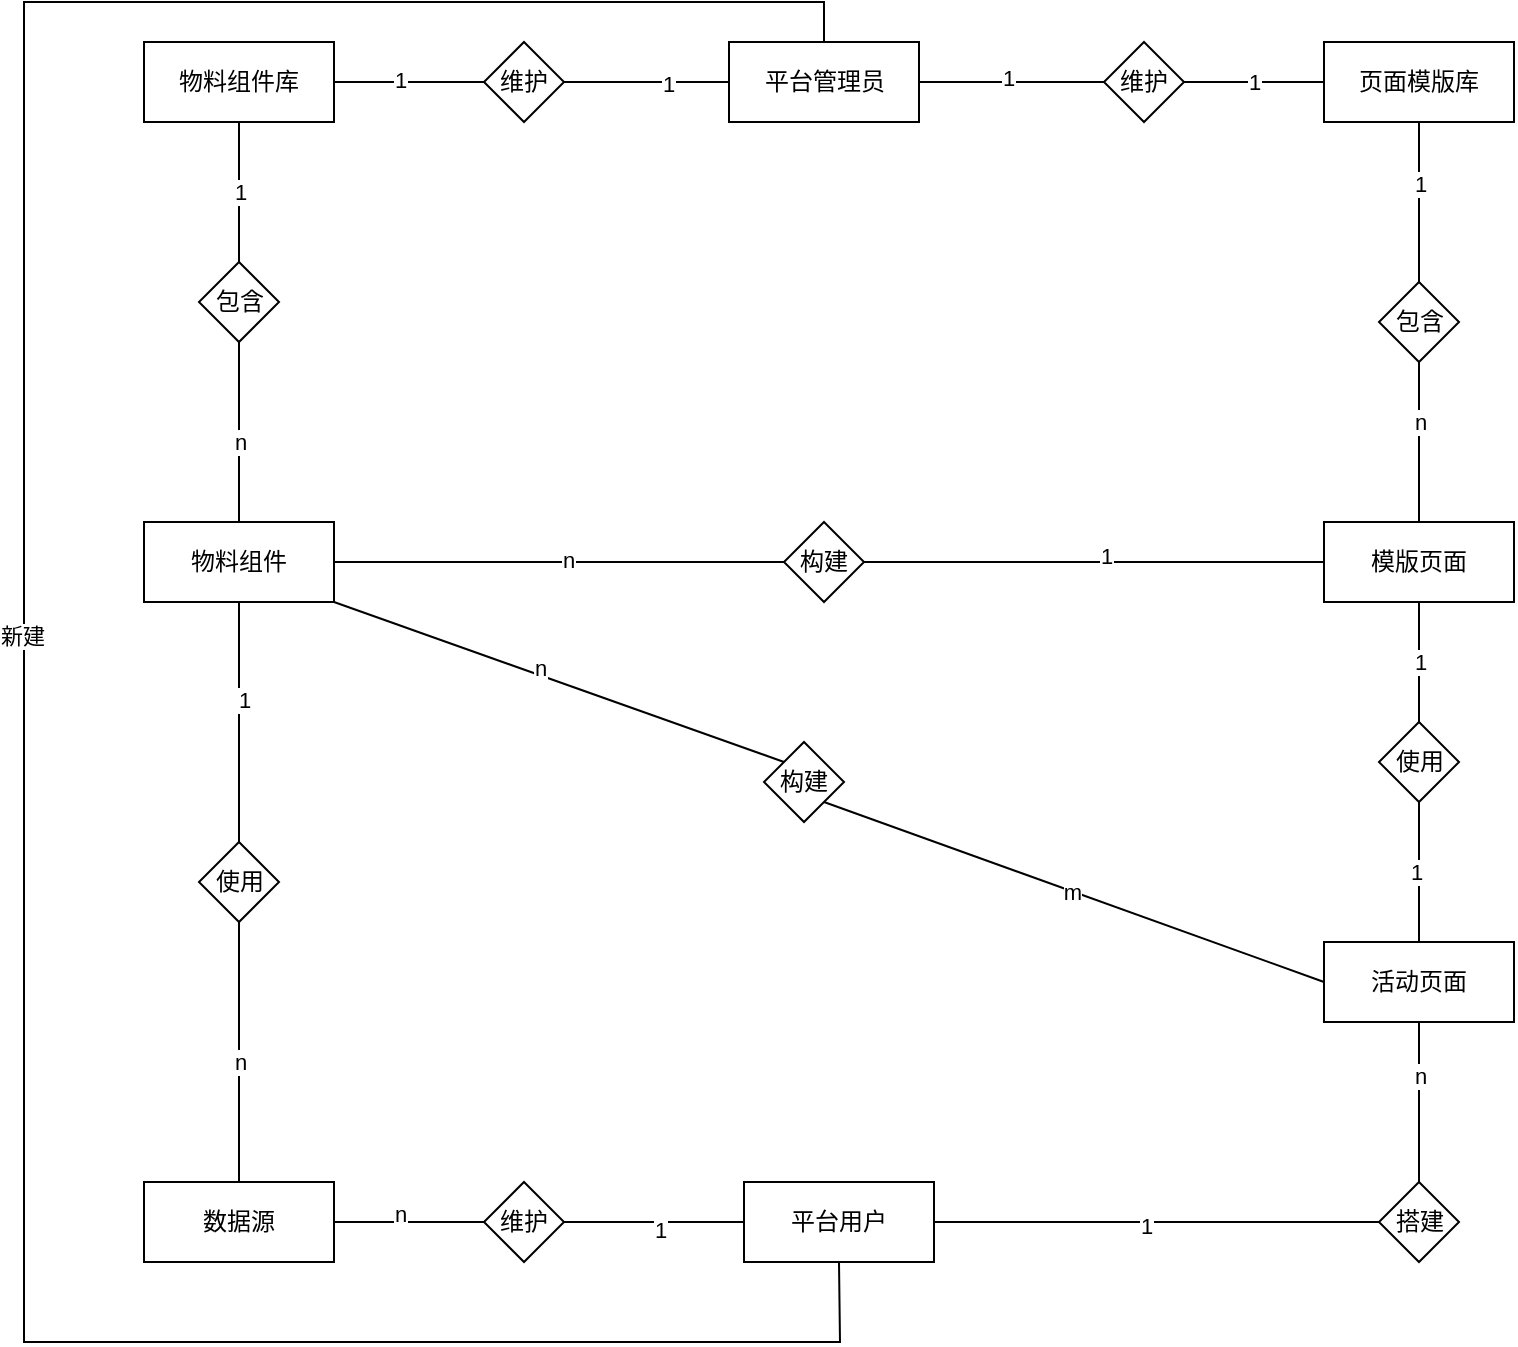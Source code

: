 <mxfile version="22.1.0" type="github">
  <diagram id="R2lEEEUBdFMjLlhIrx00" name="Page-1">
    <mxGraphModel dx="2318" dy="932" grid="1" gridSize="10" guides="1" tooltips="1" connect="1" arrows="1" fold="1" page="1" pageScale="1" pageWidth="850" pageHeight="1100" math="0" shadow="0" extFonts="Permanent Marker^https://fonts.googleapis.com/css?family=Permanent+Marker">
      <root>
        <mxCell id="0" />
        <mxCell id="1" parent="0" />
        <mxCell id="79Bn47hT7U_q4xXXucv6-1" value="平台管理员" style="rounded=0;whiteSpace=wrap;html=1;" vertex="1" parent="1">
          <mxGeometry x="272.5" y="220" width="95" height="40" as="geometry" />
        </mxCell>
        <mxCell id="79Bn47hT7U_q4xXXucv6-3" value="物料组件库" style="rounded=0;whiteSpace=wrap;html=1;" vertex="1" parent="1">
          <mxGeometry x="-20" y="220" width="95" height="40" as="geometry" />
        </mxCell>
        <mxCell id="79Bn47hT7U_q4xXXucv6-4" value="物料组件" style="rounded=0;whiteSpace=wrap;html=1;" vertex="1" parent="1">
          <mxGeometry x="-20" y="460" width="95" height="40" as="geometry" />
        </mxCell>
        <mxCell id="79Bn47hT7U_q4xXXucv6-5" value="包含" style="rhombus;whiteSpace=wrap;html=1;" vertex="1" parent="1">
          <mxGeometry x="7.5" y="330" width="40" height="40" as="geometry" />
        </mxCell>
        <mxCell id="79Bn47hT7U_q4xXXucv6-6" value="页面模版库" style="rounded=0;whiteSpace=wrap;html=1;" vertex="1" parent="1">
          <mxGeometry x="570" y="220" width="95" height="40" as="geometry" />
        </mxCell>
        <mxCell id="79Bn47hT7U_q4xXXucv6-7" value="模版页面" style="rounded=0;whiteSpace=wrap;html=1;" vertex="1" parent="1">
          <mxGeometry x="570" y="460" width="95" height="40" as="geometry" />
        </mxCell>
        <mxCell id="79Bn47hT7U_q4xXXucv6-8" value="维护" style="rhombus;whiteSpace=wrap;html=1;" vertex="1" parent="1">
          <mxGeometry x="460" y="220" width="40" height="40" as="geometry" />
        </mxCell>
        <mxCell id="79Bn47hT7U_q4xXXucv6-10" value="平台用户" style="rounded=0;whiteSpace=wrap;html=1;" vertex="1" parent="1">
          <mxGeometry x="280" y="790" width="95" height="40" as="geometry" />
        </mxCell>
        <mxCell id="79Bn47hT7U_q4xXXucv6-11" value="数据源" style="rounded=0;whiteSpace=wrap;html=1;" vertex="1" parent="1">
          <mxGeometry x="-20" y="790" width="95" height="40" as="geometry" />
        </mxCell>
        <mxCell id="79Bn47hT7U_q4xXXucv6-13" value="" style="endArrow=none;html=1;rounded=0;exitX=1;exitY=0.5;exitDx=0;exitDy=0;entryX=0;entryY=0.5;entryDx=0;entryDy=0;" edge="1" parent="1" source="79Bn47hT7U_q4xXXucv6-2" target="79Bn47hT7U_q4xXXucv6-1">
          <mxGeometry width="50" height="50" relative="1" as="geometry">
            <mxPoint x="340" y="410" as="sourcePoint" />
            <mxPoint x="390" y="360" as="targetPoint" />
          </mxGeometry>
        </mxCell>
        <mxCell id="79Bn47hT7U_q4xXXucv6-69" value="1" style="edgeLabel;html=1;align=center;verticalAlign=middle;resizable=0;points=[];" vertex="1" connectable="0" parent="79Bn47hT7U_q4xXXucv6-13">
          <mxGeometry x="0.224" y="-1" relative="1" as="geometry">
            <mxPoint x="1" as="offset" />
          </mxGeometry>
        </mxCell>
        <mxCell id="79Bn47hT7U_q4xXXucv6-14" value="" style="endArrow=none;html=1;rounded=0;exitX=1;exitY=0.5;exitDx=0;exitDy=0;" edge="1" parent="1" source="79Bn47hT7U_q4xXXucv6-2">
          <mxGeometry width="50" height="50" relative="1" as="geometry">
            <mxPoint x="270" y="250" as="sourcePoint" />
            <mxPoint x="220" y="240" as="targetPoint" />
          </mxGeometry>
        </mxCell>
        <mxCell id="79Bn47hT7U_q4xXXucv6-17" value="" style="endArrow=none;html=1;rounded=0;exitX=1;exitY=0.5;exitDx=0;exitDy=0;entryX=0;entryY=0.5;entryDx=0;entryDy=0;" edge="1" parent="1" source="79Bn47hT7U_q4xXXucv6-1" target="79Bn47hT7U_q4xXXucv6-8">
          <mxGeometry width="50" height="50" relative="1" as="geometry">
            <mxPoint x="118" y="350" as="sourcePoint" />
            <mxPoint x="118" y="380" as="targetPoint" />
          </mxGeometry>
        </mxCell>
        <mxCell id="79Bn47hT7U_q4xXXucv6-71" value="1" style="edgeLabel;html=1;align=center;verticalAlign=middle;resizable=0;points=[];" vertex="1" connectable="0" parent="79Bn47hT7U_q4xXXucv6-17">
          <mxGeometry x="-0.049" y="2" relative="1" as="geometry">
            <mxPoint as="offset" />
          </mxGeometry>
        </mxCell>
        <mxCell id="79Bn47hT7U_q4xXXucv6-18" value="1" style="endArrow=none;html=1;rounded=0;entryX=1;entryY=0.5;entryDx=0;entryDy=0;" edge="1" parent="1" source="79Bn47hT7U_q4xXXucv6-6" target="79Bn47hT7U_q4xXXucv6-8">
          <mxGeometry width="50" height="50" relative="1" as="geometry">
            <mxPoint x="435" y="250" as="sourcePoint" />
            <mxPoint x="490" y="250" as="targetPoint" />
          </mxGeometry>
        </mxCell>
        <mxCell id="79Bn47hT7U_q4xXXucv6-23" value="使用" style="rhombus;whiteSpace=wrap;html=1;" vertex="1" parent="1">
          <mxGeometry x="7.5" y="620" width="40" height="40" as="geometry" />
        </mxCell>
        <mxCell id="79Bn47hT7U_q4xXXucv6-28" value="维护" style="rhombus;whiteSpace=wrap;html=1;" vertex="1" parent="1">
          <mxGeometry x="150" y="790" width="40" height="40" as="geometry" />
        </mxCell>
        <mxCell id="79Bn47hT7U_q4xXXucv6-29" value="" style="endArrow=none;html=1;rounded=0;entryX=0.5;entryY=0;entryDx=0;entryDy=0;exitX=0.5;exitY=1;exitDx=0;exitDy=0;" edge="1" parent="1" source="79Bn47hT7U_q4xXXucv6-4" target="79Bn47hT7U_q4xXXucv6-23">
          <mxGeometry width="50" height="50" relative="1" as="geometry">
            <mxPoint x="-310" y="440" as="sourcePoint" />
            <mxPoint x="390" y="290" as="targetPoint" />
          </mxGeometry>
        </mxCell>
        <mxCell id="79Bn47hT7U_q4xXXucv6-90" value="1" style="edgeLabel;html=1;align=center;verticalAlign=middle;resizable=0;points=[];" vertex="1" connectable="0" parent="79Bn47hT7U_q4xXXucv6-29">
          <mxGeometry x="-0.183" y="2" relative="1" as="geometry">
            <mxPoint as="offset" />
          </mxGeometry>
        </mxCell>
        <mxCell id="79Bn47hT7U_q4xXXucv6-30" value="" style="endArrow=none;html=1;rounded=0;entryX=0.5;entryY=1;entryDx=0;entryDy=0;" edge="1" parent="1" source="79Bn47hT7U_q4xXXucv6-11" target="79Bn47hT7U_q4xXXucv6-23">
          <mxGeometry width="50" height="50" relative="1" as="geometry">
            <mxPoint x="38" y="330" as="sourcePoint" />
            <mxPoint x="38" y="430" as="targetPoint" />
          </mxGeometry>
        </mxCell>
        <mxCell id="79Bn47hT7U_q4xXXucv6-92" value="n" style="edgeLabel;html=1;align=center;verticalAlign=middle;resizable=0;points=[];" vertex="1" connectable="0" parent="79Bn47hT7U_q4xXXucv6-30">
          <mxGeometry x="0.431" y="-3" relative="1" as="geometry">
            <mxPoint x="-3" y="33" as="offset" />
          </mxGeometry>
        </mxCell>
        <mxCell id="79Bn47hT7U_q4xXXucv6-31" value="" style="endArrow=none;html=1;rounded=0;entryX=0;entryY=0.5;entryDx=0;entryDy=0;exitX=1;exitY=0.5;exitDx=0;exitDy=0;" edge="1" parent="1" source="79Bn47hT7U_q4xXXucv6-28" target="79Bn47hT7U_q4xXXucv6-10">
          <mxGeometry width="50" height="50" relative="1" as="geometry">
            <mxPoint x="58" y="800" as="sourcePoint" />
            <mxPoint x="58" y="740" as="targetPoint" />
          </mxGeometry>
        </mxCell>
        <mxCell id="79Bn47hT7U_q4xXXucv6-88" value="1" style="edgeLabel;html=1;align=center;verticalAlign=middle;resizable=0;points=[];" vertex="1" connectable="0" parent="79Bn47hT7U_q4xXXucv6-31">
          <mxGeometry x="0.033" y="-4" relative="1" as="geometry">
            <mxPoint x="1" as="offset" />
          </mxGeometry>
        </mxCell>
        <mxCell id="79Bn47hT7U_q4xXXucv6-32" value="" style="endArrow=none;html=1;rounded=0;exitX=1;exitY=0.5;exitDx=0;exitDy=0;entryX=0;entryY=0.5;entryDx=0;entryDy=0;" edge="1" parent="1" source="79Bn47hT7U_q4xXXucv6-11" target="79Bn47hT7U_q4xXXucv6-28">
          <mxGeometry width="50" height="50" relative="1" as="geometry">
            <mxPoint x="225" y="820" as="sourcePoint" />
            <mxPoint x="170" y="840" as="targetPoint" />
          </mxGeometry>
        </mxCell>
        <mxCell id="79Bn47hT7U_q4xXXucv6-89" value="n" style="edgeLabel;html=1;align=center;verticalAlign=middle;resizable=0;points=[];" vertex="1" connectable="0" parent="79Bn47hT7U_q4xXXucv6-32">
          <mxGeometry x="-0.133" y="4" relative="1" as="geometry">
            <mxPoint as="offset" />
          </mxGeometry>
        </mxCell>
        <mxCell id="79Bn47hT7U_q4xXXucv6-35" value="构建" style="rhombus;whiteSpace=wrap;html=1;" vertex="1" parent="1">
          <mxGeometry x="300" y="460" width="40" height="40" as="geometry" />
        </mxCell>
        <mxCell id="79Bn47hT7U_q4xXXucv6-9" value="包含" style="rhombus;whiteSpace=wrap;html=1;" vertex="1" parent="1">
          <mxGeometry x="597.5" y="340" width="40" height="40" as="geometry" />
        </mxCell>
        <mxCell id="79Bn47hT7U_q4xXXucv6-38" value="" style="endArrow=none;html=1;rounded=0;exitX=1;exitY=0.5;exitDx=0;exitDy=0;" edge="1" parent="1" source="79Bn47hT7U_q4xXXucv6-3" target="79Bn47hT7U_q4xXXucv6-2">
          <mxGeometry width="50" height="50" relative="1" as="geometry">
            <mxPoint x="75" y="240" as="sourcePoint" />
            <mxPoint x="220" y="240" as="targetPoint" />
          </mxGeometry>
        </mxCell>
        <mxCell id="79Bn47hT7U_q4xXXucv6-70" value="1" style="edgeLabel;html=1;align=center;verticalAlign=middle;resizable=0;points=[];" vertex="1" connectable="0" parent="79Bn47hT7U_q4xXXucv6-38">
          <mxGeometry x="-0.133" y="1" relative="1" as="geometry">
            <mxPoint as="offset" />
          </mxGeometry>
        </mxCell>
        <mxCell id="79Bn47hT7U_q4xXXucv6-2" value="维护" style="rhombus;whiteSpace=wrap;html=1;" vertex="1" parent="1">
          <mxGeometry x="150" y="220" width="40" height="40" as="geometry" />
        </mxCell>
        <mxCell id="79Bn47hT7U_q4xXXucv6-39" value="" style="endArrow=none;html=1;rounded=0;exitX=1;exitY=0.5;exitDx=0;exitDy=0;entryX=0;entryY=0.5;entryDx=0;entryDy=0;" edge="1" parent="1" source="79Bn47hT7U_q4xXXucv6-4" target="79Bn47hT7U_q4xXXucv6-35">
          <mxGeometry width="50" height="50" relative="1" as="geometry">
            <mxPoint x="320" y="220" as="sourcePoint" />
            <mxPoint x="370" y="170" as="targetPoint" />
          </mxGeometry>
        </mxCell>
        <mxCell id="79Bn47hT7U_q4xXXucv6-75" value="n" style="edgeLabel;html=1;align=center;verticalAlign=middle;resizable=0;points=[];" vertex="1" connectable="0" parent="79Bn47hT7U_q4xXXucv6-39">
          <mxGeometry x="0.036" y="1" relative="1" as="geometry">
            <mxPoint as="offset" />
          </mxGeometry>
        </mxCell>
        <mxCell id="79Bn47hT7U_q4xXXucv6-40" value="" style="endArrow=none;html=1;rounded=0;entryX=1;entryY=0.5;entryDx=0;entryDy=0;exitX=0;exitY=0.5;exitDx=0;exitDy=0;" edge="1" parent="1" source="79Bn47hT7U_q4xXXucv6-7" target="79Bn47hT7U_q4xXXucv6-35">
          <mxGeometry width="50" height="50" relative="1" as="geometry">
            <mxPoint x="85" y="40" as="sourcePoint" />
            <mxPoint x="285" y="40" as="targetPoint" />
          </mxGeometry>
        </mxCell>
        <mxCell id="79Bn47hT7U_q4xXXucv6-76" value="1" style="edgeLabel;html=1;align=center;verticalAlign=middle;resizable=0;points=[];" vertex="1" connectable="0" parent="79Bn47hT7U_q4xXXucv6-40">
          <mxGeometry x="-0.039" y="-3" relative="1" as="geometry">
            <mxPoint x="1" as="offset" />
          </mxGeometry>
        </mxCell>
        <mxCell id="79Bn47hT7U_q4xXXucv6-41" value="活动页面" style="rounded=0;whiteSpace=wrap;html=1;" vertex="1" parent="1">
          <mxGeometry x="570" y="670" width="95" height="40" as="geometry" />
        </mxCell>
        <mxCell id="79Bn47hT7U_q4xXXucv6-42" value="搭建" style="rhombus;whiteSpace=wrap;html=1;" vertex="1" parent="1">
          <mxGeometry x="597.5" y="790" width="40" height="40" as="geometry" />
        </mxCell>
        <mxCell id="79Bn47hT7U_q4xXXucv6-50" value="构建" style="rhombus;whiteSpace=wrap;html=1;" vertex="1" parent="1">
          <mxGeometry x="290" y="570" width="40" height="40" as="geometry" />
        </mxCell>
        <mxCell id="79Bn47hT7U_q4xXXucv6-53" value="1" style="endArrow=none;html=1;rounded=0;entryX=0.5;entryY=1;entryDx=0;entryDy=0;" edge="1" parent="1" source="79Bn47hT7U_q4xXXucv6-5" target="79Bn47hT7U_q4xXXucv6-3">
          <mxGeometry width="50" height="50" relative="1" as="geometry">
            <mxPoint x="170" y="560" as="sourcePoint" />
            <mxPoint x="20" y="280" as="targetPoint" />
          </mxGeometry>
        </mxCell>
        <mxCell id="79Bn47hT7U_q4xXXucv6-54" value="" style="endArrow=none;html=1;rounded=0;entryX=0.5;entryY=0;entryDx=0;entryDy=0;exitX=0.5;exitY=1;exitDx=0;exitDy=0;" edge="1" parent="1" source="79Bn47hT7U_q4xXXucv6-5" target="79Bn47hT7U_q4xXXucv6-4">
          <mxGeometry width="50" height="50" relative="1" as="geometry">
            <mxPoint x="38" y="340" as="sourcePoint" />
            <mxPoint x="38" y="270" as="targetPoint" />
          </mxGeometry>
        </mxCell>
        <mxCell id="79Bn47hT7U_q4xXXucv6-72" value="n" style="edgeLabel;html=1;align=center;verticalAlign=middle;resizable=0;points=[];" vertex="1" connectable="0" parent="79Bn47hT7U_q4xXXucv6-54">
          <mxGeometry x="0.111" relative="1" as="geometry">
            <mxPoint as="offset" />
          </mxGeometry>
        </mxCell>
        <mxCell id="79Bn47hT7U_q4xXXucv6-55" value="" style="endArrow=none;html=1;rounded=0;entryX=0.5;entryY=1;entryDx=0;entryDy=0;exitX=0.5;exitY=0;exitDx=0;exitDy=0;" edge="1" parent="1" source="79Bn47hT7U_q4xXXucv6-7" target="79Bn47hT7U_q4xXXucv6-9">
          <mxGeometry width="50" height="50" relative="1" as="geometry">
            <mxPoint x="580" y="450" as="sourcePoint" />
            <mxPoint x="220" y="510" as="targetPoint" />
          </mxGeometry>
        </mxCell>
        <mxCell id="79Bn47hT7U_q4xXXucv6-74" value="n" style="edgeLabel;html=1;align=center;verticalAlign=middle;resizable=0;points=[];" vertex="1" connectable="0" parent="79Bn47hT7U_q4xXXucv6-55">
          <mxGeometry x="0.35" relative="1" as="geometry">
            <mxPoint y="4" as="offset" />
          </mxGeometry>
        </mxCell>
        <mxCell id="79Bn47hT7U_q4xXXucv6-56" value="" style="endArrow=none;html=1;rounded=0;entryX=0.5;entryY=1;entryDx=0;entryDy=0;exitX=0.5;exitY=0;exitDx=0;exitDy=0;" edge="1" parent="1" source="79Bn47hT7U_q4xXXucv6-9" target="79Bn47hT7U_q4xXXucv6-6">
          <mxGeometry width="50" height="50" relative="1" as="geometry">
            <mxPoint x="170" y="560" as="sourcePoint" />
            <mxPoint x="220" y="510" as="targetPoint" />
          </mxGeometry>
        </mxCell>
        <mxCell id="79Bn47hT7U_q4xXXucv6-73" value="1" style="edgeLabel;html=1;align=center;verticalAlign=middle;resizable=0;points=[];" vertex="1" connectable="0" parent="79Bn47hT7U_q4xXXucv6-56">
          <mxGeometry x="0.225" relative="1" as="geometry">
            <mxPoint as="offset" />
          </mxGeometry>
        </mxCell>
        <mxCell id="79Bn47hT7U_q4xXXucv6-62" value="使用" style="rhombus;whiteSpace=wrap;html=1;" vertex="1" parent="1">
          <mxGeometry x="597.5" y="560" width="40" height="40" as="geometry" />
        </mxCell>
        <mxCell id="79Bn47hT7U_q4xXXucv6-63" value="" style="endArrow=none;html=1;rounded=0;entryX=1;entryY=1;entryDx=0;entryDy=0;exitX=0;exitY=0;exitDx=0;exitDy=0;" edge="1" parent="1" source="79Bn47hT7U_q4xXXucv6-50" target="79Bn47hT7U_q4xXXucv6-4">
          <mxGeometry width="50" height="50" relative="1" as="geometry">
            <mxPoint x="170" y="670" as="sourcePoint" />
            <mxPoint x="220" y="620" as="targetPoint" />
          </mxGeometry>
        </mxCell>
        <mxCell id="79Bn47hT7U_q4xXXucv6-77" value="n" style="edgeLabel;html=1;align=center;verticalAlign=middle;resizable=0;points=[];" vertex="1" connectable="0" parent="79Bn47hT7U_q4xXXucv6-63">
          <mxGeometry x="0.098" y="-4" relative="1" as="geometry">
            <mxPoint as="offset" />
          </mxGeometry>
        </mxCell>
        <mxCell id="79Bn47hT7U_q4xXXucv6-64" value="m" style="endArrow=none;html=1;rounded=0;entryX=1;entryY=1;entryDx=0;entryDy=0;exitX=0;exitY=0.5;exitDx=0;exitDy=0;" edge="1" parent="1" source="79Bn47hT7U_q4xXXucv6-41" target="79Bn47hT7U_q4xXXucv6-50">
          <mxGeometry x="0.004" width="50" height="50" relative="1" as="geometry">
            <mxPoint x="170" y="670" as="sourcePoint" />
            <mxPoint x="220" y="620" as="targetPoint" />
            <mxPoint as="offset" />
          </mxGeometry>
        </mxCell>
        <mxCell id="79Bn47hT7U_q4xXXucv6-81" value="1" style="endArrow=none;html=1;rounded=0;entryX=0.5;entryY=1;entryDx=0;entryDy=0;exitX=0.5;exitY=0;exitDx=0;exitDy=0;" edge="1" parent="1" source="79Bn47hT7U_q4xXXucv6-62" target="79Bn47hT7U_q4xXXucv6-7">
          <mxGeometry width="50" height="50" relative="1" as="geometry">
            <mxPoint x="180" y="630" as="sourcePoint" />
            <mxPoint x="230" y="580" as="targetPoint" />
          </mxGeometry>
        </mxCell>
        <mxCell id="79Bn47hT7U_q4xXXucv6-82" value="" style="endArrow=none;html=1;rounded=0;entryX=0.5;entryY=0;entryDx=0;entryDy=0;exitX=0.5;exitY=1;exitDx=0;exitDy=0;" edge="1" parent="1" source="79Bn47hT7U_q4xXXucv6-62" target="79Bn47hT7U_q4xXXucv6-41">
          <mxGeometry width="50" height="50" relative="1" as="geometry">
            <mxPoint x="628" y="570" as="sourcePoint" />
            <mxPoint x="628" y="510" as="targetPoint" />
          </mxGeometry>
        </mxCell>
        <mxCell id="79Bn47hT7U_q4xXXucv6-93" value="1" style="edgeLabel;html=1;align=center;verticalAlign=middle;resizable=0;points=[];" vertex="1" connectable="0" parent="79Bn47hT7U_q4xXXucv6-82">
          <mxGeometry y="-2" relative="1" as="geometry">
            <mxPoint as="offset" />
          </mxGeometry>
        </mxCell>
        <mxCell id="79Bn47hT7U_q4xXXucv6-83" value="" style="endArrow=none;html=1;rounded=0;entryX=0.5;entryY=1;entryDx=0;entryDy=0;exitX=0.5;exitY=0;exitDx=0;exitDy=0;" edge="1" parent="1" source="79Bn47hT7U_q4xXXucv6-42" target="79Bn47hT7U_q4xXXucv6-41">
          <mxGeometry width="50" height="50" relative="1" as="geometry">
            <mxPoint x="180" y="630" as="sourcePoint" />
            <mxPoint x="230" y="580" as="targetPoint" />
          </mxGeometry>
        </mxCell>
        <mxCell id="79Bn47hT7U_q4xXXucv6-87" value="n" style="edgeLabel;html=1;align=center;verticalAlign=middle;resizable=0;points=[];" vertex="1" connectable="0" parent="79Bn47hT7U_q4xXXucv6-83">
          <mxGeometry x="0.325" relative="1" as="geometry">
            <mxPoint as="offset" />
          </mxGeometry>
        </mxCell>
        <mxCell id="79Bn47hT7U_q4xXXucv6-84" value="" style="endArrow=none;html=1;rounded=0;entryX=1;entryY=0.5;entryDx=0;entryDy=0;exitX=0;exitY=0.5;exitDx=0;exitDy=0;" edge="1" parent="1" source="79Bn47hT7U_q4xXXucv6-42" target="79Bn47hT7U_q4xXXucv6-10">
          <mxGeometry width="50" height="50" relative="1" as="geometry">
            <mxPoint x="628" y="790" as="sourcePoint" />
            <mxPoint x="628" y="720" as="targetPoint" />
          </mxGeometry>
        </mxCell>
        <mxCell id="79Bn47hT7U_q4xXXucv6-86" value="1" style="edgeLabel;html=1;align=center;verticalAlign=middle;resizable=0;points=[];" vertex="1" connectable="0" parent="79Bn47hT7U_q4xXXucv6-84">
          <mxGeometry x="0.052" y="2" relative="1" as="geometry">
            <mxPoint as="offset" />
          </mxGeometry>
        </mxCell>
        <mxCell id="79Bn47hT7U_q4xXXucv6-94" value="" style="endArrow=none;html=1;rounded=0;entryX=0.5;entryY=0;entryDx=0;entryDy=0;exitX=0.5;exitY=1;exitDx=0;exitDy=0;" edge="1" parent="1" source="79Bn47hT7U_q4xXXucv6-10" target="79Bn47hT7U_q4xXXucv6-1">
          <mxGeometry width="50" height="50" relative="1" as="geometry">
            <mxPoint x="220" y="230" as="sourcePoint" />
            <mxPoint x="120" y="570" as="targetPoint" />
            <Array as="points">
              <mxPoint x="328" y="870" />
              <mxPoint x="-80" y="870" />
              <mxPoint x="-80" y="200" />
              <mxPoint x="320" y="200" />
            </Array>
          </mxGeometry>
        </mxCell>
        <mxCell id="79Bn47hT7U_q4xXXucv6-95" value="新建" style="edgeLabel;html=1;align=center;verticalAlign=middle;resizable=0;points=[];" vertex="1" connectable="0" parent="79Bn47hT7U_q4xXXucv6-94">
          <mxGeometry x="0.042" y="1" relative="1" as="geometry">
            <mxPoint as="offset" />
          </mxGeometry>
        </mxCell>
      </root>
    </mxGraphModel>
  </diagram>
</mxfile>
